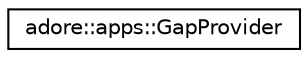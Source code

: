 digraph "Graphical Class Hierarchy"
{
 // LATEX_PDF_SIZE
  edge [fontname="Helvetica",fontsize="10",labelfontname="Helvetica",labelfontsize="10"];
  node [fontname="Helvetica",fontsize="10",shape=record];
  rankdir="LR";
  Node0 [label="adore::apps::GapProvider",height=0.2,width=0.4,color="black", fillcolor="white", style="filled",URL="$classadore_1_1apps_1_1GapProvider.html",tooltip=" "];
}
